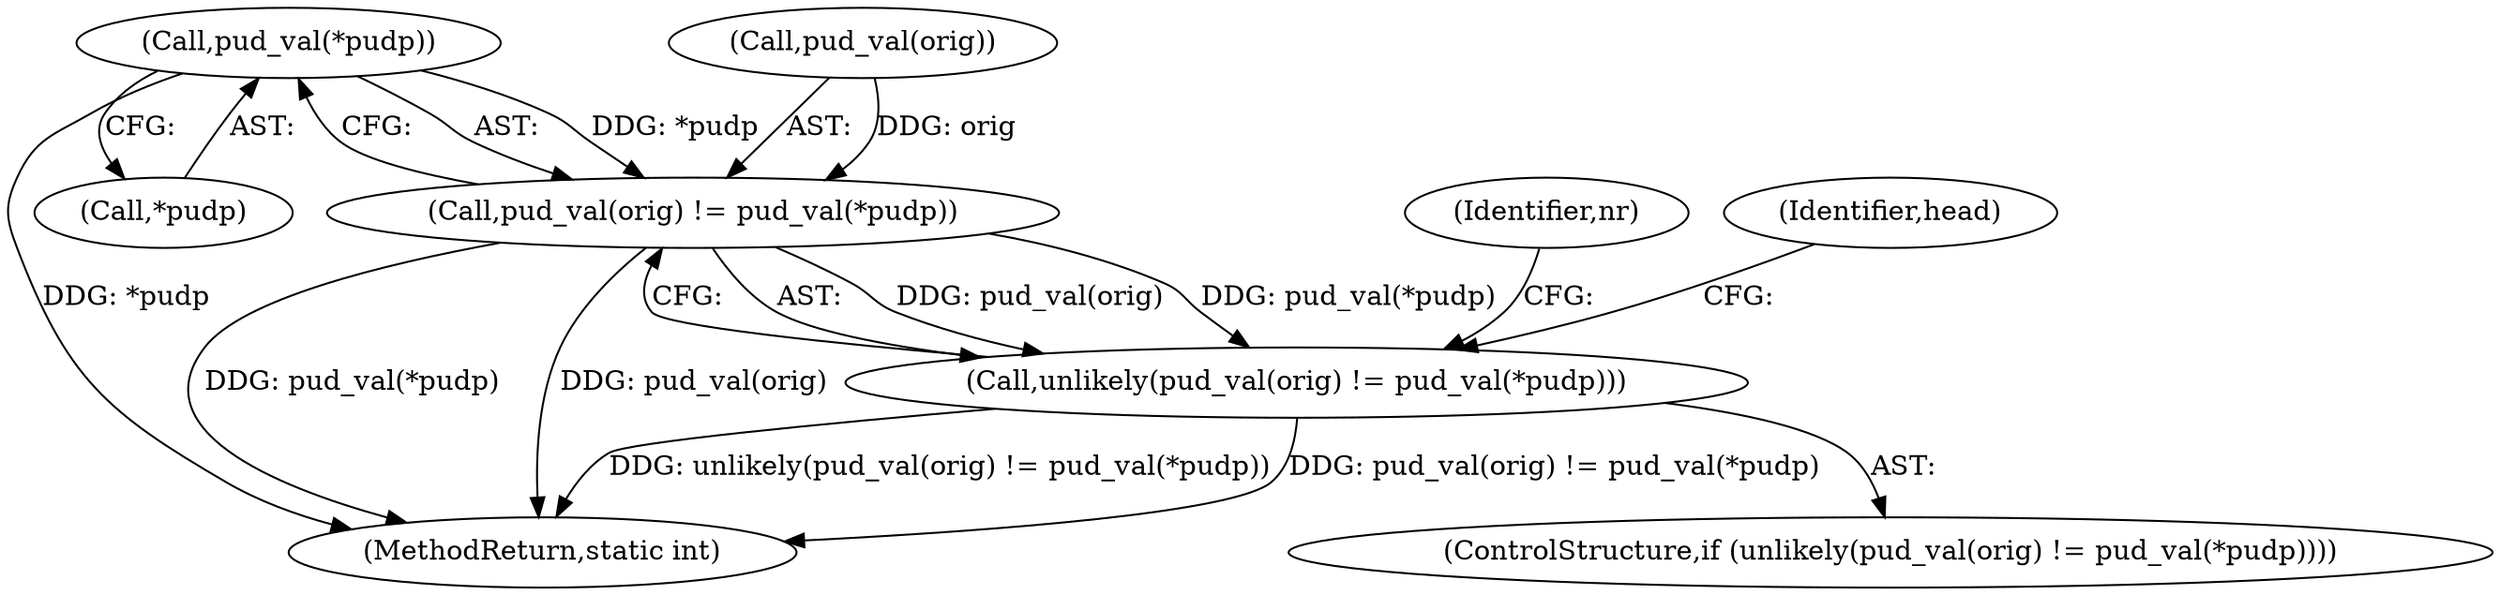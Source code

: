 digraph "0_linux_6b3a707736301c2128ca85ce85fb13f60b5e350a_9@pointer" {
"1000186" [label="(Call,pud_val(*pudp))"];
"1000183" [label="(Call,pud_val(orig) != pud_val(*pudp))"];
"1000182" [label="(Call,unlikely(pud_val(orig) != pud_val(*pudp)))"];
"1000183" [label="(Call,pud_val(orig) != pud_val(*pudp))"];
"1000182" [label="(Call,unlikely(pud_val(orig) != pud_val(*pudp)))"];
"1000205" [label="(MethodReturn,static int)"];
"1000192" [label="(Identifier,nr)"];
"1000187" [label="(Call,*pudp)"];
"1000184" [label="(Call,pud_val(orig))"];
"1000186" [label="(Call,pud_val(*pudp))"];
"1000202" [label="(Identifier,head)"];
"1000181" [label="(ControlStructure,if (unlikely(pud_val(orig) != pud_val(*pudp))))"];
"1000186" -> "1000183"  [label="AST: "];
"1000186" -> "1000187"  [label="CFG: "];
"1000187" -> "1000186"  [label="AST: "];
"1000183" -> "1000186"  [label="CFG: "];
"1000186" -> "1000205"  [label="DDG: *pudp"];
"1000186" -> "1000183"  [label="DDG: *pudp"];
"1000183" -> "1000182"  [label="AST: "];
"1000184" -> "1000183"  [label="AST: "];
"1000182" -> "1000183"  [label="CFG: "];
"1000183" -> "1000205"  [label="DDG: pud_val(*pudp)"];
"1000183" -> "1000205"  [label="DDG: pud_val(orig)"];
"1000183" -> "1000182"  [label="DDG: pud_val(orig)"];
"1000183" -> "1000182"  [label="DDG: pud_val(*pudp)"];
"1000184" -> "1000183"  [label="DDG: orig"];
"1000182" -> "1000181"  [label="AST: "];
"1000192" -> "1000182"  [label="CFG: "];
"1000202" -> "1000182"  [label="CFG: "];
"1000182" -> "1000205"  [label="DDG: unlikely(pud_val(orig) != pud_val(*pudp))"];
"1000182" -> "1000205"  [label="DDG: pud_val(orig) != pud_val(*pudp)"];
}
